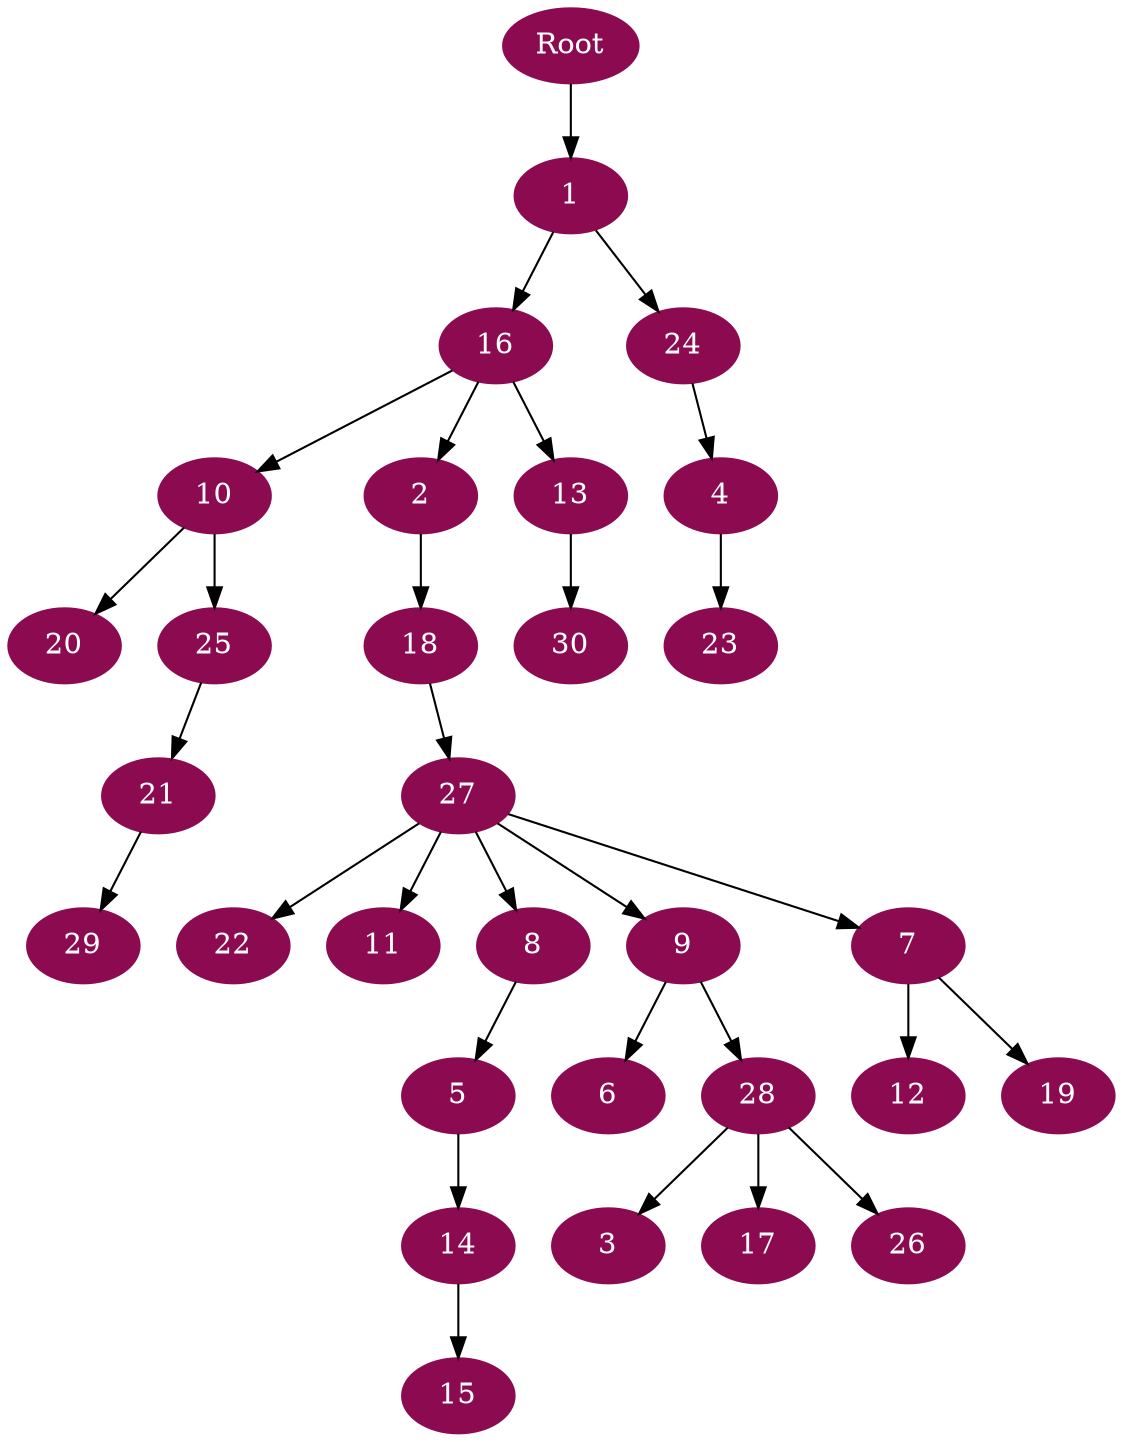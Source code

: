 digraph G {
node [color=deeppink4, style=filled, fontcolor=white];
Root -> 1;
1 -> 16;
16 -> 10;
10 -> 20;
10 -> 25;
25 -> 21;
21 -> 29;
16 -> 2;
2 -> 18;
18 -> 27;
27 -> 22;
27 -> 11;
27 -> 8;
8 -> 5;
5 -> 14;
14 -> 15;
27 -> 9;
9 -> 6;
9 -> 28;
28 -> 3;
28 -> 17;
28 -> 26;
27 -> 7;
7 -> 12;
7 -> 19;
16 -> 13;
13 -> 30;
1 -> 24;
24 -> 4;
4 -> 23;
}
